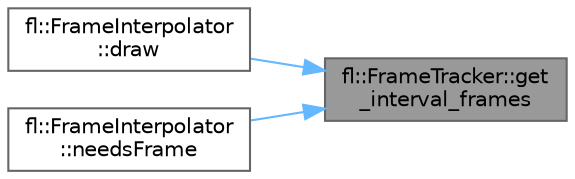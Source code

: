 digraph "fl::FrameTracker::get_interval_frames"
{
 // LATEX_PDF_SIZE
  bgcolor="transparent";
  edge [fontname=Helvetica,fontsize=10,labelfontname=Helvetica,labelfontsize=10];
  node [fontname=Helvetica,fontsize=10,shape=box,height=0.2,width=0.4];
  rankdir="RL";
  Node1 [id="Node000001",label="fl::FrameTracker::get\l_interval_frames",height=0.2,width=0.4,color="gray40", fillcolor="grey60", style="filled", fontcolor="black",tooltip=" "];
  Node1 -> Node2 [id="edge1_Node000001_Node000002",dir="back",color="steelblue1",style="solid",tooltip=" "];
  Node2 [id="Node000002",label="fl::FrameInterpolator\l::draw",height=0.2,width=0.4,color="grey40", fillcolor="white", style="filled",URL="$d8/d94/classfl_1_1_frame_interpolator.html#a681dd7d646b6b2b75c4035678693206a",tooltip=" "];
  Node1 -> Node3 [id="edge2_Node000001_Node000003",dir="back",color="steelblue1",style="solid",tooltip=" "];
  Node3 [id="Node000003",label="fl::FrameInterpolator\l::needsFrame",height=0.2,width=0.4,color="grey40", fillcolor="white", style="filled",URL="$d8/d94/classfl_1_1_frame_interpolator.html#aa1410b1040b32fee50e8928411141584",tooltip=" "];
}
